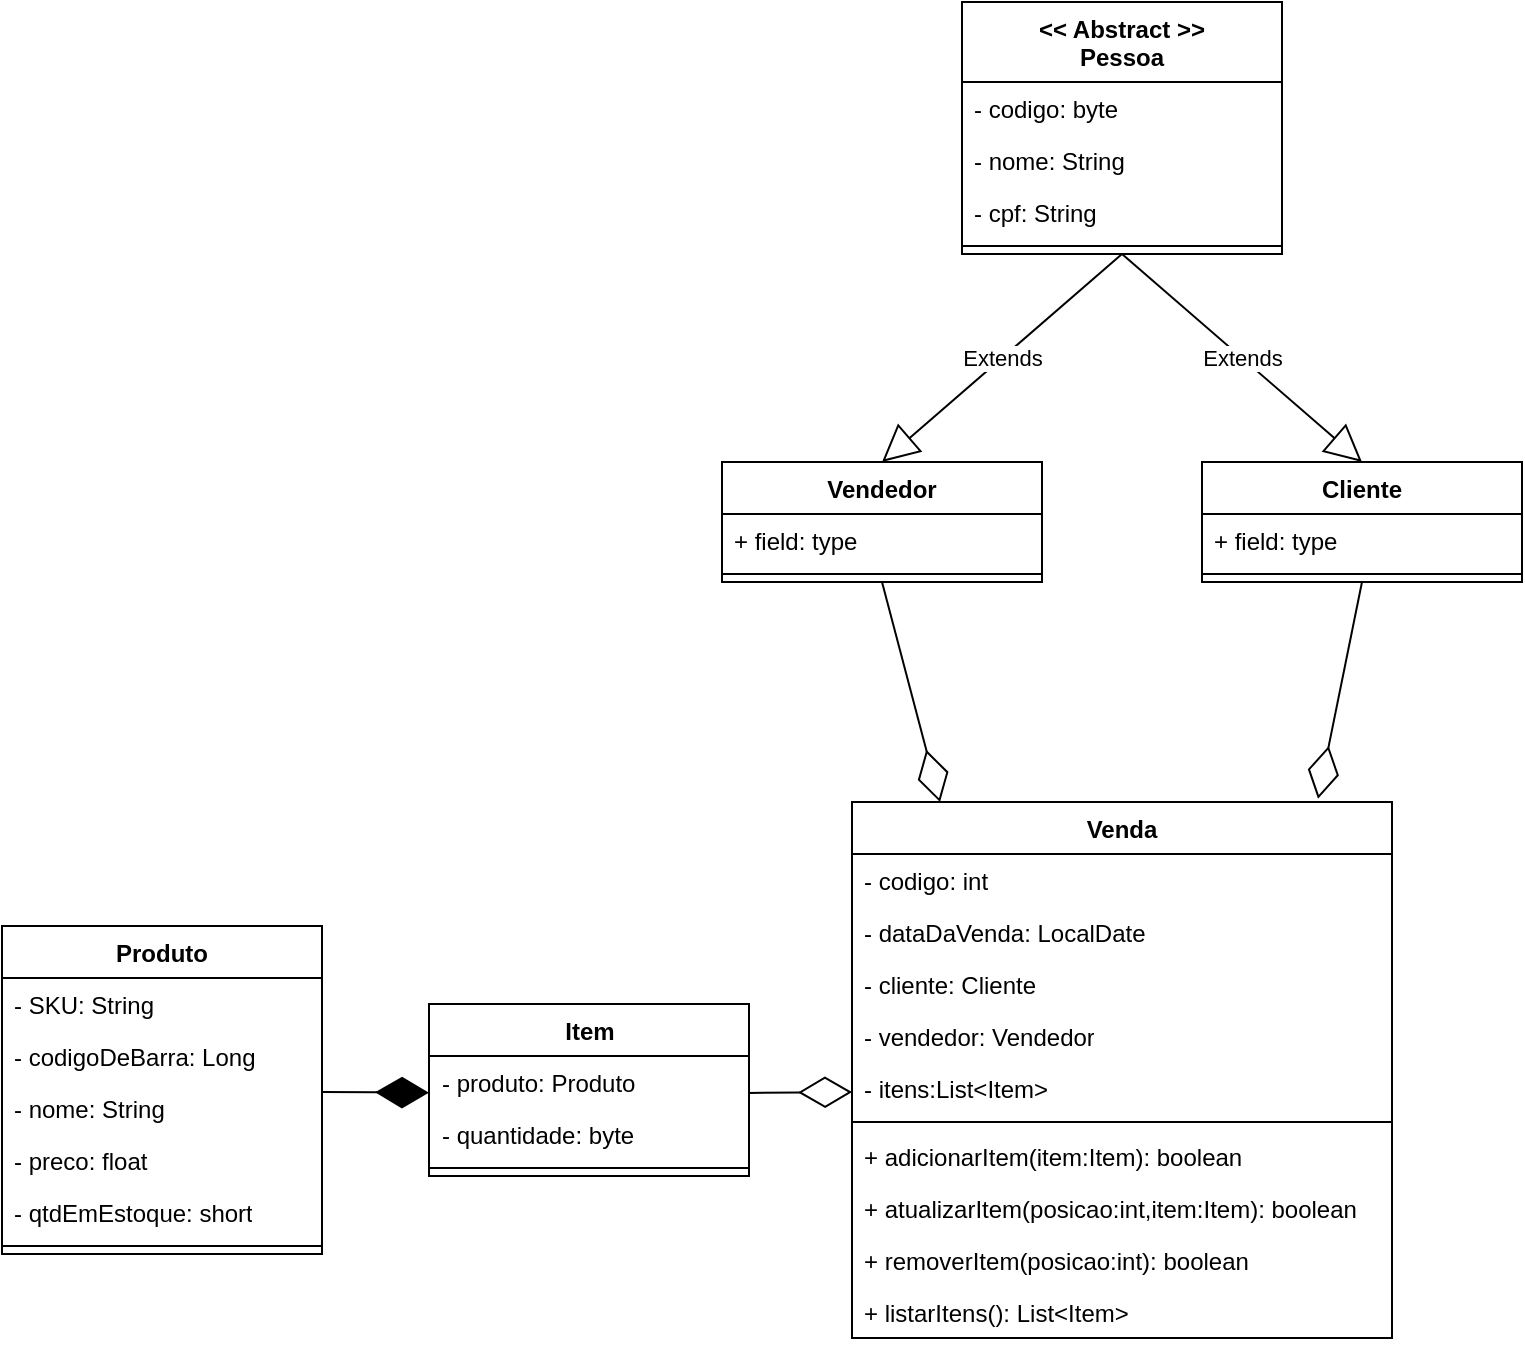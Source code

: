 <mxfile version="21.1.5" type="github">
  <diagram name="Página-1" id="qkjWLM_mK85PG98u6XiB">
    <mxGraphModel dx="1100" dy="553" grid="1" gridSize="10" guides="1" tooltips="1" connect="1" arrows="1" fold="1" page="1" pageScale="1" pageWidth="827" pageHeight="1169" math="0" shadow="0">
      <root>
        <mxCell id="0" />
        <mxCell id="1" parent="0" />
        <mxCell id="q3iH9pSLBPDBaZm93Gra-1" value="Produto" style="swimlane;fontStyle=1;align=center;verticalAlign=top;childLayout=stackLayout;horizontal=1;startSize=26;horizontalStack=0;resizeParent=1;resizeParentMax=0;resizeLast=0;collapsible=1;marginBottom=0;whiteSpace=wrap;html=1;" vertex="1" parent="1">
          <mxGeometry x="40" y="502" width="160" height="164" as="geometry" />
        </mxCell>
        <mxCell id="q3iH9pSLBPDBaZm93Gra-2" value="- SKU: String" style="text;strokeColor=none;fillColor=none;align=left;verticalAlign=top;spacingLeft=4;spacingRight=4;overflow=hidden;rotatable=0;points=[[0,0.5],[1,0.5]];portConstraint=eastwest;whiteSpace=wrap;html=1;" vertex="1" parent="q3iH9pSLBPDBaZm93Gra-1">
          <mxGeometry y="26" width="160" height="26" as="geometry" />
        </mxCell>
        <mxCell id="q3iH9pSLBPDBaZm93Gra-5" value="- codigoDeBarra: Long" style="text;strokeColor=none;fillColor=none;align=left;verticalAlign=top;spacingLeft=4;spacingRight=4;overflow=hidden;rotatable=0;points=[[0,0.5],[1,0.5]];portConstraint=eastwest;whiteSpace=wrap;html=1;" vertex="1" parent="q3iH9pSLBPDBaZm93Gra-1">
          <mxGeometry y="52" width="160" height="26" as="geometry" />
        </mxCell>
        <mxCell id="q3iH9pSLBPDBaZm93Gra-6" value="- nome: String" style="text;strokeColor=none;fillColor=none;align=left;verticalAlign=top;spacingLeft=4;spacingRight=4;overflow=hidden;rotatable=0;points=[[0,0.5],[1,0.5]];portConstraint=eastwest;whiteSpace=wrap;html=1;" vertex="1" parent="q3iH9pSLBPDBaZm93Gra-1">
          <mxGeometry y="78" width="160" height="26" as="geometry" />
        </mxCell>
        <mxCell id="q3iH9pSLBPDBaZm93Gra-7" value="- preco: float" style="text;strokeColor=none;fillColor=none;align=left;verticalAlign=top;spacingLeft=4;spacingRight=4;overflow=hidden;rotatable=0;points=[[0,0.5],[1,0.5]];portConstraint=eastwest;whiteSpace=wrap;html=1;" vertex="1" parent="q3iH9pSLBPDBaZm93Gra-1">
          <mxGeometry y="104" width="160" height="26" as="geometry" />
        </mxCell>
        <mxCell id="q3iH9pSLBPDBaZm93Gra-8" value="- qtdEmEstoque: short" style="text;strokeColor=none;fillColor=none;align=left;verticalAlign=top;spacingLeft=4;spacingRight=4;overflow=hidden;rotatable=0;points=[[0,0.5],[1,0.5]];portConstraint=eastwest;whiteSpace=wrap;html=1;" vertex="1" parent="q3iH9pSLBPDBaZm93Gra-1">
          <mxGeometry y="130" width="160" height="26" as="geometry" />
        </mxCell>
        <mxCell id="q3iH9pSLBPDBaZm93Gra-3" value="" style="line;strokeWidth=1;fillColor=none;align=left;verticalAlign=middle;spacingTop=-1;spacingLeft=3;spacingRight=3;rotatable=0;labelPosition=right;points=[];portConstraint=eastwest;strokeColor=inherit;" vertex="1" parent="q3iH9pSLBPDBaZm93Gra-1">
          <mxGeometry y="156" width="160" height="8" as="geometry" />
        </mxCell>
        <mxCell id="q3iH9pSLBPDBaZm93Gra-9" value="Venda" style="swimlane;fontStyle=1;align=center;verticalAlign=top;childLayout=stackLayout;horizontal=1;startSize=26;horizontalStack=0;resizeParent=1;resizeParentMax=0;resizeLast=0;collapsible=1;marginBottom=0;whiteSpace=wrap;html=1;" vertex="1" parent="1">
          <mxGeometry x="465" y="440" width="270" height="268" as="geometry" />
        </mxCell>
        <mxCell id="q3iH9pSLBPDBaZm93Gra-10" value="- codigo: int&lt;span style=&quot;white-space: pre;&quot;&gt;	&lt;/span&gt;" style="text;strokeColor=none;fillColor=none;align=left;verticalAlign=top;spacingLeft=4;spacingRight=4;overflow=hidden;rotatable=0;points=[[0,0.5],[1,0.5]];portConstraint=eastwest;whiteSpace=wrap;html=1;" vertex="1" parent="q3iH9pSLBPDBaZm93Gra-9">
          <mxGeometry y="26" width="270" height="26" as="geometry" />
        </mxCell>
        <mxCell id="q3iH9pSLBPDBaZm93Gra-13" value="- dataDaVenda: LocalDate" style="text;strokeColor=none;fillColor=none;align=left;verticalAlign=top;spacingLeft=4;spacingRight=4;overflow=hidden;rotatable=0;points=[[0,0.5],[1,0.5]];portConstraint=eastwest;whiteSpace=wrap;html=1;" vertex="1" parent="q3iH9pSLBPDBaZm93Gra-9">
          <mxGeometry y="52" width="270" height="26" as="geometry" />
        </mxCell>
        <mxCell id="q3iH9pSLBPDBaZm93Gra-14" value="- cliente: Cliente" style="text;strokeColor=none;fillColor=none;align=left;verticalAlign=top;spacingLeft=4;spacingRight=4;overflow=hidden;rotatable=0;points=[[0,0.5],[1,0.5]];portConstraint=eastwest;whiteSpace=wrap;html=1;" vertex="1" parent="q3iH9pSLBPDBaZm93Gra-9">
          <mxGeometry y="78" width="270" height="26" as="geometry" />
        </mxCell>
        <mxCell id="q3iH9pSLBPDBaZm93Gra-31" value="- vendedor: Vendedor" style="text;strokeColor=none;fillColor=none;align=left;verticalAlign=top;spacingLeft=4;spacingRight=4;overflow=hidden;rotatable=0;points=[[0,0.5],[1,0.5]];portConstraint=eastwest;whiteSpace=wrap;html=1;" vertex="1" parent="q3iH9pSLBPDBaZm93Gra-9">
          <mxGeometry y="104" width="270" height="26" as="geometry" />
        </mxCell>
        <mxCell id="q3iH9pSLBPDBaZm93Gra-43" value="- itens:List&amp;lt;Item&amp;gt;" style="text;strokeColor=none;fillColor=none;align=left;verticalAlign=top;spacingLeft=4;spacingRight=4;overflow=hidden;rotatable=0;points=[[0,0.5],[1,0.5]];portConstraint=eastwest;whiteSpace=wrap;html=1;" vertex="1" parent="q3iH9pSLBPDBaZm93Gra-9">
          <mxGeometry y="130" width="270" height="26" as="geometry" />
        </mxCell>
        <mxCell id="q3iH9pSLBPDBaZm93Gra-11" value="" style="line;strokeWidth=1;fillColor=none;align=left;verticalAlign=middle;spacingTop=-1;spacingLeft=3;spacingRight=3;rotatable=0;labelPosition=right;points=[];portConstraint=eastwest;strokeColor=inherit;" vertex="1" parent="q3iH9pSLBPDBaZm93Gra-9">
          <mxGeometry y="156" width="270" height="8" as="geometry" />
        </mxCell>
        <mxCell id="q3iH9pSLBPDBaZm93Gra-12" value="+ adicionarItem(item:Item): boolean" style="text;strokeColor=none;fillColor=none;align=left;verticalAlign=top;spacingLeft=4;spacingRight=4;overflow=hidden;rotatable=0;points=[[0,0.5],[1,0.5]];portConstraint=eastwest;whiteSpace=wrap;html=1;" vertex="1" parent="q3iH9pSLBPDBaZm93Gra-9">
          <mxGeometry y="164" width="270" height="26" as="geometry" />
        </mxCell>
        <mxCell id="q3iH9pSLBPDBaZm93Gra-44" value="+ atualizarItem(posicao:int,item:Item): boolean" style="text;strokeColor=none;fillColor=none;align=left;verticalAlign=top;spacingLeft=4;spacingRight=4;overflow=hidden;rotatable=0;points=[[0,0.5],[1,0.5]];portConstraint=eastwest;whiteSpace=wrap;html=1;" vertex="1" parent="q3iH9pSLBPDBaZm93Gra-9">
          <mxGeometry y="190" width="270" height="26" as="geometry" />
        </mxCell>
        <mxCell id="q3iH9pSLBPDBaZm93Gra-45" value="+ removerItem(posicao:int): boolean" style="text;strokeColor=none;fillColor=none;align=left;verticalAlign=top;spacingLeft=4;spacingRight=4;overflow=hidden;rotatable=0;points=[[0,0.5],[1,0.5]];portConstraint=eastwest;whiteSpace=wrap;html=1;" vertex="1" parent="q3iH9pSLBPDBaZm93Gra-9">
          <mxGeometry y="216" width="270" height="26" as="geometry" />
        </mxCell>
        <mxCell id="q3iH9pSLBPDBaZm93Gra-46" value="+ listarItens(): List&amp;lt;Item&amp;gt;" style="text;strokeColor=none;fillColor=none;align=left;verticalAlign=top;spacingLeft=4;spacingRight=4;overflow=hidden;rotatable=0;points=[[0,0.5],[1,0.5]];portConstraint=eastwest;whiteSpace=wrap;html=1;" vertex="1" parent="q3iH9pSLBPDBaZm93Gra-9">
          <mxGeometry y="242" width="270" height="26" as="geometry" />
        </mxCell>
        <mxCell id="q3iH9pSLBPDBaZm93Gra-15" value="&lt;div&gt;&amp;lt;&amp;lt; Abstract &amp;gt;&amp;gt;&lt;br&gt;&lt;/div&gt;&lt;div&gt;Pessoa&lt;/div&gt;" style="swimlane;fontStyle=1;align=center;verticalAlign=top;childLayout=stackLayout;horizontal=1;startSize=40;horizontalStack=0;resizeParent=1;resizeParentMax=0;resizeLast=0;collapsible=1;marginBottom=0;whiteSpace=wrap;html=1;" vertex="1" parent="1">
          <mxGeometry x="520" y="40" width="160" height="126" as="geometry" />
        </mxCell>
        <mxCell id="q3iH9pSLBPDBaZm93Gra-16" value="- codigo: byte" style="text;strokeColor=none;fillColor=none;align=left;verticalAlign=top;spacingLeft=4;spacingRight=4;overflow=hidden;rotatable=0;points=[[0,0.5],[1,0.5]];portConstraint=eastwest;whiteSpace=wrap;html=1;" vertex="1" parent="q3iH9pSLBPDBaZm93Gra-15">
          <mxGeometry y="40" width="160" height="26" as="geometry" />
        </mxCell>
        <mxCell id="q3iH9pSLBPDBaZm93Gra-19" value="- nome: String" style="text;strokeColor=none;fillColor=none;align=left;verticalAlign=top;spacingLeft=4;spacingRight=4;overflow=hidden;rotatable=0;points=[[0,0.5],[1,0.5]];portConstraint=eastwest;whiteSpace=wrap;html=1;" vertex="1" parent="q3iH9pSLBPDBaZm93Gra-15">
          <mxGeometry y="66" width="160" height="26" as="geometry" />
        </mxCell>
        <mxCell id="q3iH9pSLBPDBaZm93Gra-20" value="- cpf: String" style="text;strokeColor=none;fillColor=none;align=left;verticalAlign=top;spacingLeft=4;spacingRight=4;overflow=hidden;rotatable=0;points=[[0,0.5],[1,0.5]];portConstraint=eastwest;whiteSpace=wrap;html=1;" vertex="1" parent="q3iH9pSLBPDBaZm93Gra-15">
          <mxGeometry y="92" width="160" height="26" as="geometry" />
        </mxCell>
        <mxCell id="q3iH9pSLBPDBaZm93Gra-17" value="" style="line;strokeWidth=1;fillColor=none;align=left;verticalAlign=middle;spacingTop=-1;spacingLeft=3;spacingRight=3;rotatable=0;labelPosition=right;points=[];portConstraint=eastwest;strokeColor=inherit;" vertex="1" parent="q3iH9pSLBPDBaZm93Gra-15">
          <mxGeometry y="118" width="160" height="8" as="geometry" />
        </mxCell>
        <mxCell id="q3iH9pSLBPDBaZm93Gra-21" value="Vendedor" style="swimlane;fontStyle=1;align=center;verticalAlign=top;childLayout=stackLayout;horizontal=1;startSize=26;horizontalStack=0;resizeParent=1;resizeParentMax=0;resizeLast=0;collapsible=1;marginBottom=0;whiteSpace=wrap;html=1;" vertex="1" parent="1">
          <mxGeometry x="400" y="270" width="160" height="60" as="geometry" />
        </mxCell>
        <mxCell id="q3iH9pSLBPDBaZm93Gra-22" value="+ field: type" style="text;strokeColor=none;fillColor=none;align=left;verticalAlign=top;spacingLeft=4;spacingRight=4;overflow=hidden;rotatable=0;points=[[0,0.5],[1,0.5]];portConstraint=eastwest;whiteSpace=wrap;html=1;" vertex="1" parent="q3iH9pSLBPDBaZm93Gra-21">
          <mxGeometry y="26" width="160" height="26" as="geometry" />
        </mxCell>
        <mxCell id="q3iH9pSLBPDBaZm93Gra-23" value="" style="line;strokeWidth=1;fillColor=none;align=left;verticalAlign=middle;spacingTop=-1;spacingLeft=3;spacingRight=3;rotatable=0;labelPosition=right;points=[];portConstraint=eastwest;strokeColor=inherit;" vertex="1" parent="q3iH9pSLBPDBaZm93Gra-21">
          <mxGeometry y="52" width="160" height="8" as="geometry" />
        </mxCell>
        <mxCell id="q3iH9pSLBPDBaZm93Gra-25" value="Cliente" style="swimlane;fontStyle=1;align=center;verticalAlign=top;childLayout=stackLayout;horizontal=1;startSize=26;horizontalStack=0;resizeParent=1;resizeParentMax=0;resizeLast=0;collapsible=1;marginBottom=0;whiteSpace=wrap;html=1;" vertex="1" parent="1">
          <mxGeometry x="640" y="270" width="160" height="60" as="geometry" />
        </mxCell>
        <mxCell id="q3iH9pSLBPDBaZm93Gra-26" value="+ field: type" style="text;strokeColor=none;fillColor=none;align=left;verticalAlign=top;spacingLeft=4;spacingRight=4;overflow=hidden;rotatable=0;points=[[0,0.5],[1,0.5]];portConstraint=eastwest;whiteSpace=wrap;html=1;" vertex="1" parent="q3iH9pSLBPDBaZm93Gra-25">
          <mxGeometry y="26" width="160" height="26" as="geometry" />
        </mxCell>
        <mxCell id="q3iH9pSLBPDBaZm93Gra-27" value="" style="line;strokeWidth=1;fillColor=none;align=left;verticalAlign=middle;spacingTop=-1;spacingLeft=3;spacingRight=3;rotatable=0;labelPosition=right;points=[];portConstraint=eastwest;strokeColor=inherit;" vertex="1" parent="q3iH9pSLBPDBaZm93Gra-25">
          <mxGeometry y="52" width="160" height="8" as="geometry" />
        </mxCell>
        <mxCell id="q3iH9pSLBPDBaZm93Gra-29" value="Extends" style="endArrow=block;endSize=16;endFill=0;html=1;rounded=0;exitX=0.5;exitY=1;exitDx=0;exitDy=0;entryX=0.5;entryY=0;entryDx=0;entryDy=0;" edge="1" parent="1" source="q3iH9pSLBPDBaZm93Gra-15" target="q3iH9pSLBPDBaZm93Gra-25">
          <mxGeometry width="160" relative="1" as="geometry">
            <mxPoint x="580" y="220" as="sourcePoint" />
            <mxPoint x="740" y="220" as="targetPoint" />
          </mxGeometry>
        </mxCell>
        <mxCell id="q3iH9pSLBPDBaZm93Gra-30" value="Extends" style="endArrow=block;endSize=16;endFill=0;html=1;rounded=0;exitX=0.5;exitY=1;exitDx=0;exitDy=0;entryX=0.5;entryY=0;entryDx=0;entryDy=0;" edge="1" parent="1" source="q3iH9pSLBPDBaZm93Gra-15" target="q3iH9pSLBPDBaZm93Gra-21">
          <mxGeometry width="160" relative="1" as="geometry">
            <mxPoint x="603.04" y="192.988" as="sourcePoint" />
            <mxPoint x="665" y="278" as="targetPoint" />
          </mxGeometry>
        </mxCell>
        <mxCell id="q3iH9pSLBPDBaZm93Gra-32" value="" style="endArrow=diamondThin;endFill=0;endSize=24;html=1;rounded=0;entryX=0.863;entryY=-0.006;entryDx=0;entryDy=0;entryPerimeter=0;exitX=0.5;exitY=1;exitDx=0;exitDy=0;" edge="1" parent="1" source="q3iH9pSLBPDBaZm93Gra-25" target="q3iH9pSLBPDBaZm93Gra-9">
          <mxGeometry width="160" relative="1" as="geometry">
            <mxPoint x="716.96" y="356" as="sourcePoint" />
            <mxPoint x="756" y="420" as="targetPoint" />
          </mxGeometry>
        </mxCell>
        <mxCell id="q3iH9pSLBPDBaZm93Gra-33" value="" style="endArrow=diamondThin;endFill=0;endSize=24;html=1;rounded=0;exitX=0.5;exitY=1;exitDx=0;exitDy=0;entryX=0.163;entryY=0;entryDx=0;entryDy=0;entryPerimeter=0;" edge="1" parent="1" source="q3iH9pSLBPDBaZm93Gra-21" target="q3iH9pSLBPDBaZm93Gra-9">
          <mxGeometry width="160" relative="1" as="geometry">
            <mxPoint x="479.04" y="356.988" as="sourcePoint" />
            <mxPoint x="536" y="400" as="targetPoint" />
          </mxGeometry>
        </mxCell>
        <mxCell id="q3iH9pSLBPDBaZm93Gra-36" value="Item" style="swimlane;fontStyle=1;align=center;verticalAlign=top;childLayout=stackLayout;horizontal=1;startSize=26;horizontalStack=0;resizeParent=1;resizeParentMax=0;resizeLast=0;collapsible=1;marginBottom=0;whiteSpace=wrap;html=1;" vertex="1" parent="1">
          <mxGeometry x="253.5" y="541" width="160" height="86" as="geometry" />
        </mxCell>
        <mxCell id="q3iH9pSLBPDBaZm93Gra-37" value="- produto: Produto" style="text;strokeColor=none;fillColor=none;align=left;verticalAlign=top;spacingLeft=4;spacingRight=4;overflow=hidden;rotatable=0;points=[[0,0.5],[1,0.5]];portConstraint=eastwest;whiteSpace=wrap;html=1;" vertex="1" parent="q3iH9pSLBPDBaZm93Gra-36">
          <mxGeometry y="26" width="160" height="26" as="geometry" />
        </mxCell>
        <mxCell id="q3iH9pSLBPDBaZm93Gra-41" value="" style="endArrow=diamondThin;endFill=1;endSize=24;html=1;rounded=0;exitX=1;exitY=0.5;exitDx=0;exitDy=0;entryX=0;entryY=0.706;entryDx=0;entryDy=0;entryPerimeter=0;" edge="1" parent="q3iH9pSLBPDBaZm93Gra-36" target="q3iH9pSLBPDBaZm93Gra-37">
          <mxGeometry width="160" relative="1" as="geometry">
            <mxPoint x="-53.5" y="44.0" as="sourcePoint" />
            <mxPoint x="-3.5" y="44" as="targetPoint" />
          </mxGeometry>
        </mxCell>
        <mxCell id="q3iH9pSLBPDBaZm93Gra-40" value="- quantidade: byte" style="text;strokeColor=none;fillColor=none;align=left;verticalAlign=top;spacingLeft=4;spacingRight=4;overflow=hidden;rotatable=0;points=[[0,0.5],[1,0.5]];portConstraint=eastwest;whiteSpace=wrap;html=1;" vertex="1" parent="q3iH9pSLBPDBaZm93Gra-36">
          <mxGeometry y="52" width="160" height="26" as="geometry" />
        </mxCell>
        <mxCell id="q3iH9pSLBPDBaZm93Gra-38" value="" style="line;strokeWidth=1;fillColor=none;align=left;verticalAlign=middle;spacingTop=-1;spacingLeft=3;spacingRight=3;rotatable=0;labelPosition=right;points=[];portConstraint=eastwest;strokeColor=inherit;" vertex="1" parent="q3iH9pSLBPDBaZm93Gra-36">
          <mxGeometry y="78" width="160" height="8" as="geometry" />
        </mxCell>
        <mxCell id="q3iH9pSLBPDBaZm93Gra-42" value="" style="endArrow=diamondThin;endFill=0;endSize=24;html=1;rounded=0;entryX=0;entryY=0.5;entryDx=0;entryDy=0;exitX=0.998;exitY=0.711;exitDx=0;exitDy=0;exitPerimeter=0;" edge="1" parent="1" source="q3iH9pSLBPDBaZm93Gra-37">
          <mxGeometry width="160" relative="1" as="geometry">
            <mxPoint x="420" y="585" as="sourcePoint" />
            <mxPoint x="465" y="585.0" as="targetPoint" />
          </mxGeometry>
        </mxCell>
      </root>
    </mxGraphModel>
  </diagram>
</mxfile>
